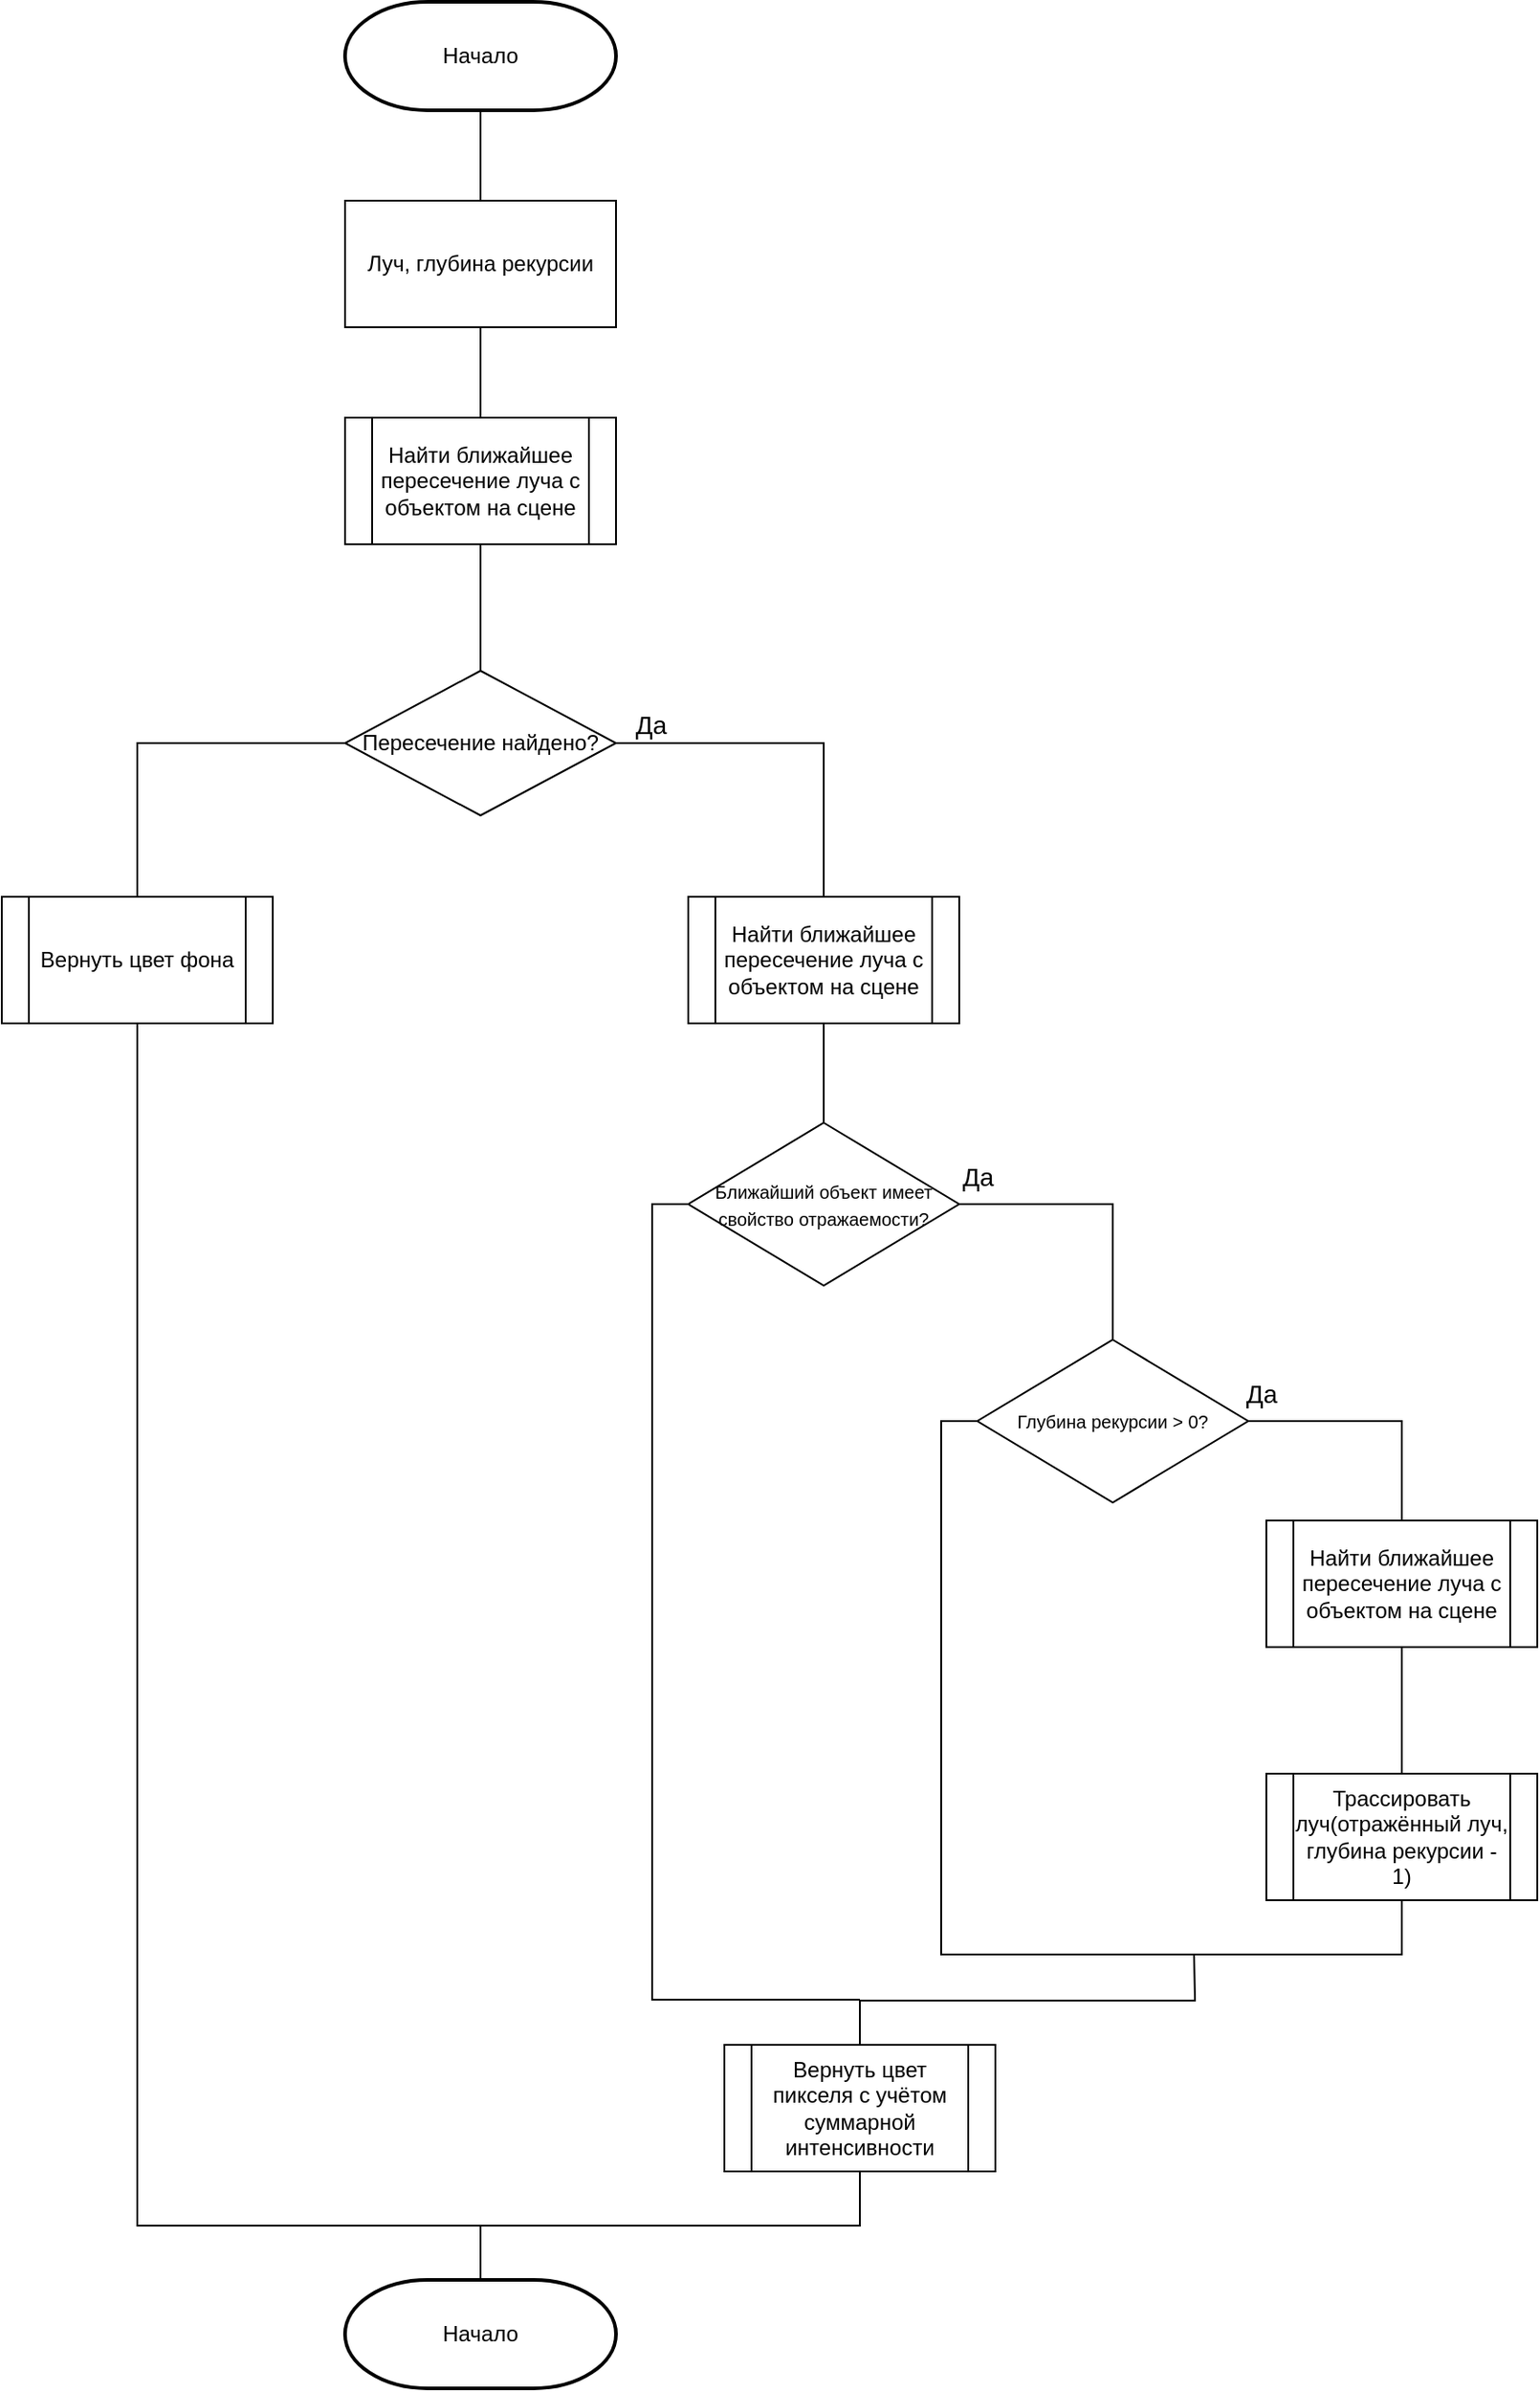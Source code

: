 <mxfile version="13.7.3" type="device"><diagram id="x54_bjPkJnZWjIVIi7wP" name="Страница 1"><mxGraphModel dx="1874" dy="1264" grid="1" gridSize="10" guides="1" tooltips="1" connect="1" arrows="1" fold="1" page="1" pageScale="1" pageWidth="827" pageHeight="1169" math="0" shadow="0"><root><mxCell id="0"/><mxCell id="1" parent="0"/><mxCell id="cQmKOjh6gvl1uHz9aeiq-1" value="Начало" style="strokeWidth=2;html=1;shape=mxgraph.flowchart.terminator;whiteSpace=wrap;" vertex="1" parent="1"><mxGeometry x="250" y="20" width="150" height="60" as="geometry"/></mxCell><mxCell id="cQmKOjh6gvl1uHz9aeiq-21" style="edgeStyle=orthogonalEdgeStyle;rounded=0;orthogonalLoop=1;jettySize=auto;html=1;exitX=0.5;exitY=1;exitDx=0;exitDy=0;entryX=0.5;entryY=0;entryDx=0;entryDy=0;endArrow=none;endFill=0;" edge="1" parent="1" source="cQmKOjh6gvl1uHz9aeiq-2" target="cQmKOjh6gvl1uHz9aeiq-20"><mxGeometry relative="1" as="geometry"/></mxCell><mxCell id="cQmKOjh6gvl1uHz9aeiq-2" value="Луч, глубина рекурсии" style="rounded=0;whiteSpace=wrap;html=1;labelBackgroundColor=none;" vertex="1" parent="1"><mxGeometry x="250" y="130" width="150" height="70" as="geometry"/></mxCell><mxCell id="cQmKOjh6gvl1uHz9aeiq-3" value="" style="endArrow=none;html=1;entryX=0.5;entryY=1;entryDx=0;entryDy=0;entryPerimeter=0;exitX=0.5;exitY=0;exitDx=0;exitDy=0;" edge="1" parent="1" source="cQmKOjh6gvl1uHz9aeiq-2" target="cQmKOjh6gvl1uHz9aeiq-1"><mxGeometry width="50" height="50" relative="1" as="geometry"><mxPoint x="320" y="330" as="sourcePoint"/><mxPoint x="370" y="280" as="targetPoint"/></mxGeometry></mxCell><mxCell id="cQmKOjh6gvl1uHz9aeiq-23" style="edgeStyle=orthogonalEdgeStyle;rounded=0;orthogonalLoop=1;jettySize=auto;html=1;exitX=0.5;exitY=1;exitDx=0;exitDy=0;entryX=0.5;entryY=0;entryDx=0;entryDy=0;endArrow=none;endFill=0;" edge="1" parent="1" source="cQmKOjh6gvl1uHz9aeiq-20" target="cQmKOjh6gvl1uHz9aeiq-22"><mxGeometry relative="1" as="geometry"/></mxCell><mxCell id="cQmKOjh6gvl1uHz9aeiq-20" value="Найти ближайшее пересечение луча с объектом на сцене" style="shape=process;whiteSpace=wrap;html=1;backgroundOutline=1;" vertex="1" parent="1"><mxGeometry x="250" y="250" width="150" height="70" as="geometry"/></mxCell><mxCell id="cQmKOjh6gvl1uHz9aeiq-25" style="edgeStyle=orthogonalEdgeStyle;rounded=0;orthogonalLoop=1;jettySize=auto;html=1;exitX=1;exitY=0.5;exitDx=0;exitDy=0;entryX=0.5;entryY=0;entryDx=0;entryDy=0;endArrow=none;endFill=0;" edge="1" parent="1" source="cQmKOjh6gvl1uHz9aeiq-22" target="cQmKOjh6gvl1uHz9aeiq-24"><mxGeometry relative="1" as="geometry"/></mxCell><mxCell id="cQmKOjh6gvl1uHz9aeiq-26" value="&lt;font style=&quot;font-size: 14px&quot;&gt;Да&lt;/font&gt;" style="edgeLabel;html=1;align=center;verticalAlign=middle;resizable=0;points=[];" vertex="1" connectable="0" parent="cQmKOjh6gvl1uHz9aeiq-25"><mxGeometry x="-0.812" y="3" relative="1" as="geometry"><mxPoint y="-7" as="offset"/></mxGeometry></mxCell><mxCell id="cQmKOjh6gvl1uHz9aeiq-45" style="edgeStyle=orthogonalEdgeStyle;rounded=0;orthogonalLoop=1;jettySize=auto;html=1;exitX=0;exitY=0.5;exitDx=0;exitDy=0;startSize=3;sourcePerimeterSpacing=0;endArrow=none;endFill=0;endSize=11;targetPerimeterSpacing=0;fontSize=14;" edge="1" parent="1" source="cQmKOjh6gvl1uHz9aeiq-22" target="cQmKOjh6gvl1uHz9aeiq-44"><mxGeometry relative="1" as="geometry"/></mxCell><mxCell id="cQmKOjh6gvl1uHz9aeiq-22" value="Пересечение найдено?" style="rhombus;whiteSpace=wrap;html=1;" vertex="1" parent="1"><mxGeometry x="250" y="390" width="150" height="80" as="geometry"/></mxCell><mxCell id="cQmKOjh6gvl1uHz9aeiq-42" style="edgeStyle=orthogonalEdgeStyle;rounded=0;orthogonalLoop=1;jettySize=auto;html=1;exitX=0.5;exitY=1;exitDx=0;exitDy=0;entryX=0.5;entryY=0;entryDx=0;entryDy=0;startSize=3;sourcePerimeterSpacing=0;endArrow=none;endFill=0;endSize=11;targetPerimeterSpacing=0;fontSize=14;" edge="1" parent="1" source="cQmKOjh6gvl1uHz9aeiq-24" target="cQmKOjh6gvl1uHz9aeiq-27"><mxGeometry relative="1" as="geometry"/></mxCell><mxCell id="cQmKOjh6gvl1uHz9aeiq-24" value="Найти ближайшее пересечение луча с объектом на сцене" style="shape=process;whiteSpace=wrap;html=1;backgroundOutline=1;" vertex="1" parent="1"><mxGeometry x="440" y="515" width="150" height="70" as="geometry"/></mxCell><mxCell id="cQmKOjh6gvl1uHz9aeiq-31" style="edgeStyle=orthogonalEdgeStyle;rounded=0;orthogonalLoop=1;jettySize=auto;html=1;exitX=1;exitY=0.5;exitDx=0;exitDy=0;entryX=0.5;entryY=0;entryDx=0;entryDy=0;endArrow=none;endFill=0;" edge="1" parent="1" source="cQmKOjh6gvl1uHz9aeiq-27" target="cQmKOjh6gvl1uHz9aeiq-28"><mxGeometry relative="1" as="geometry"/></mxCell><mxCell id="cQmKOjh6gvl1uHz9aeiq-32" value="Да" style="edgeLabel;html=1;align=center;verticalAlign=middle;resizable=0;points=[];fontSize=14;" vertex="1" connectable="0" parent="cQmKOjh6gvl1uHz9aeiq-31"><mxGeometry x="-0.685" y="3" relative="1" as="geometry"><mxPoint x="-15.28" y="-12" as="offset"/></mxGeometry></mxCell><mxCell id="cQmKOjh6gvl1uHz9aeiq-41" style="edgeStyle=orthogonalEdgeStyle;rounded=0;orthogonalLoop=1;jettySize=auto;html=1;exitX=0;exitY=0.5;exitDx=0;exitDy=0;endArrow=none;endFill=0;fontSize=14;sourcePerimeterSpacing=0;startSize=4;targetPerimeterSpacing=0;endSize=11;" edge="1" parent="1" source="cQmKOjh6gvl1uHz9aeiq-27"><mxGeometry relative="1" as="geometry"><mxPoint x="535" y="1125" as="targetPoint"/><Array as="points"><mxPoint x="420" y="685"/><mxPoint x="420" y="1125"/></Array></mxGeometry></mxCell><mxCell id="cQmKOjh6gvl1uHz9aeiq-27" value="&lt;font style=&quot;font-size: 10px&quot;&gt;Ближайший объект имеет свойство отражаемости?&lt;/font&gt;" style="rhombus;whiteSpace=wrap;html=1;" vertex="1" parent="1"><mxGeometry x="440" y="640" width="150" height="90" as="geometry"/></mxCell><mxCell id="cQmKOjh6gvl1uHz9aeiq-30" style="edgeStyle=orthogonalEdgeStyle;rounded=0;orthogonalLoop=1;jettySize=auto;html=1;exitX=1;exitY=0.5;exitDx=0;exitDy=0;entryX=0.5;entryY=0;entryDx=0;entryDy=0;endArrow=none;endFill=0;" edge="1" parent="1" source="cQmKOjh6gvl1uHz9aeiq-28" target="cQmKOjh6gvl1uHz9aeiq-29"><mxGeometry relative="1" as="geometry"/></mxCell><mxCell id="cQmKOjh6gvl1uHz9aeiq-33" value="Да" style="edgeLabel;html=1;align=center;verticalAlign=middle;resizable=0;points=[];fontSize=14;" vertex="1" connectable="0" parent="cQmKOjh6gvl1uHz9aeiq-30"><mxGeometry x="-0.839" y="1" relative="1" as="geometry"><mxPoint x="-4.29" y="-14" as="offset"/></mxGeometry></mxCell><mxCell id="cQmKOjh6gvl1uHz9aeiq-38" style="edgeStyle=orthogonalEdgeStyle;rounded=0;orthogonalLoop=1;jettySize=auto;html=1;exitX=0;exitY=0.5;exitDx=0;exitDy=0;endArrow=none;endFill=0;fontSize=14;" edge="1" parent="1" source="cQmKOjh6gvl1uHz9aeiq-28"><mxGeometry relative="1" as="geometry"><mxPoint x="690" y="1100" as="targetPoint"/><Array as="points"><mxPoint x="580" y="805"/><mxPoint x="580" y="1100"/><mxPoint x="690" y="1100"/></Array></mxGeometry></mxCell><mxCell id="cQmKOjh6gvl1uHz9aeiq-28" value="&lt;font style=&quot;font-size: 10px&quot;&gt;Глубина рекурсии &amp;gt; 0?&lt;/font&gt;" style="rhombus;whiteSpace=wrap;html=1;" vertex="1" parent="1"><mxGeometry x="600" y="760" width="150" height="90" as="geometry"/></mxCell><mxCell id="cQmKOjh6gvl1uHz9aeiq-35" style="edgeStyle=orthogonalEdgeStyle;rounded=0;orthogonalLoop=1;jettySize=auto;html=1;exitX=0.5;exitY=1;exitDx=0;exitDy=0;entryX=0.5;entryY=0;entryDx=0;entryDy=0;endArrow=none;endFill=0;fontSize=14;" edge="1" parent="1" source="cQmKOjh6gvl1uHz9aeiq-29" target="cQmKOjh6gvl1uHz9aeiq-34"><mxGeometry relative="1" as="geometry"/></mxCell><mxCell id="cQmKOjh6gvl1uHz9aeiq-29" value="Найти ближайшее пересечение луча с объектом на сцене" style="shape=process;whiteSpace=wrap;html=1;backgroundOutline=1;" vertex="1" parent="1"><mxGeometry x="760" y="860" width="150" height="70" as="geometry"/></mxCell><mxCell id="cQmKOjh6gvl1uHz9aeiq-39" style="edgeStyle=orthogonalEdgeStyle;rounded=0;orthogonalLoop=1;jettySize=auto;html=1;exitX=0.5;exitY=1;exitDx=0;exitDy=0;endArrow=none;endFill=0;fontSize=14;" edge="1" parent="1" source="cQmKOjh6gvl1uHz9aeiq-34"><mxGeometry relative="1" as="geometry"><mxPoint x="690" y="1100" as="targetPoint"/><Array as="points"><mxPoint x="835" y="1100"/></Array></mxGeometry></mxCell><mxCell id="cQmKOjh6gvl1uHz9aeiq-34" value="Трассировать луч(отражённый луч, глубина рекурсии - 1)" style="shape=process;whiteSpace=wrap;html=1;backgroundOutline=1;" vertex="1" parent="1"><mxGeometry x="760" y="1000" width="150" height="70" as="geometry"/></mxCell><mxCell id="cQmKOjh6gvl1uHz9aeiq-40" style="edgeStyle=orthogonalEdgeStyle;rounded=0;orthogonalLoop=1;jettySize=auto;html=1;exitX=0.5;exitY=0;exitDx=0;exitDy=0;endArrow=none;endFill=0;fontSize=14;" edge="1" parent="1" source="cQmKOjh6gvl1uHz9aeiq-36"><mxGeometry relative="1" as="geometry"><mxPoint x="720" y="1100" as="targetPoint"/></mxGeometry></mxCell><mxCell id="cQmKOjh6gvl1uHz9aeiq-47" style="edgeStyle=orthogonalEdgeStyle;rounded=0;orthogonalLoop=1;jettySize=auto;html=1;exitX=0.5;exitY=1;exitDx=0;exitDy=0;startSize=3;sourcePerimeterSpacing=0;endArrow=none;endFill=0;endSize=11;targetPerimeterSpacing=0;fontSize=14;" edge="1" parent="1" source="cQmKOjh6gvl1uHz9aeiq-36"><mxGeometry relative="1" as="geometry"><mxPoint x="325" y="1250.0" as="targetPoint"/><Array as="points"><mxPoint x="535" y="1250"/></Array></mxGeometry></mxCell><mxCell id="cQmKOjh6gvl1uHz9aeiq-36" value="Вернуть цвет пикселя с учётом суммарной интенсивности" style="shape=process;whiteSpace=wrap;html=1;backgroundOutline=1;" vertex="1" parent="1"><mxGeometry x="460" y="1150" width="150" height="70" as="geometry"/></mxCell><mxCell id="cQmKOjh6gvl1uHz9aeiq-43" value="Начало" style="strokeWidth=2;html=1;shape=mxgraph.flowchart.terminator;whiteSpace=wrap;" vertex="1" parent="1"><mxGeometry x="250" y="1280" width="150" height="60" as="geometry"/></mxCell><mxCell id="cQmKOjh6gvl1uHz9aeiq-46" style="edgeStyle=orthogonalEdgeStyle;rounded=0;orthogonalLoop=1;jettySize=auto;html=1;exitX=0.5;exitY=1;exitDx=0;exitDy=0;entryX=0.5;entryY=0;entryDx=0;entryDy=0;entryPerimeter=0;startSize=3;sourcePerimeterSpacing=0;endArrow=none;endFill=0;endSize=11;targetPerimeterSpacing=0;fontSize=14;" edge="1" parent="1" source="cQmKOjh6gvl1uHz9aeiq-44" target="cQmKOjh6gvl1uHz9aeiq-43"><mxGeometry relative="1" as="geometry"><Array as="points"><mxPoint x="135" y="1250"/><mxPoint x="325" y="1250"/></Array></mxGeometry></mxCell><mxCell id="cQmKOjh6gvl1uHz9aeiq-44" value="Вернуть цвет фона" style="shape=process;whiteSpace=wrap;html=1;backgroundOutline=1;" vertex="1" parent="1"><mxGeometry x="60" y="515" width="150" height="70" as="geometry"/></mxCell></root></mxGraphModel></diagram></mxfile>